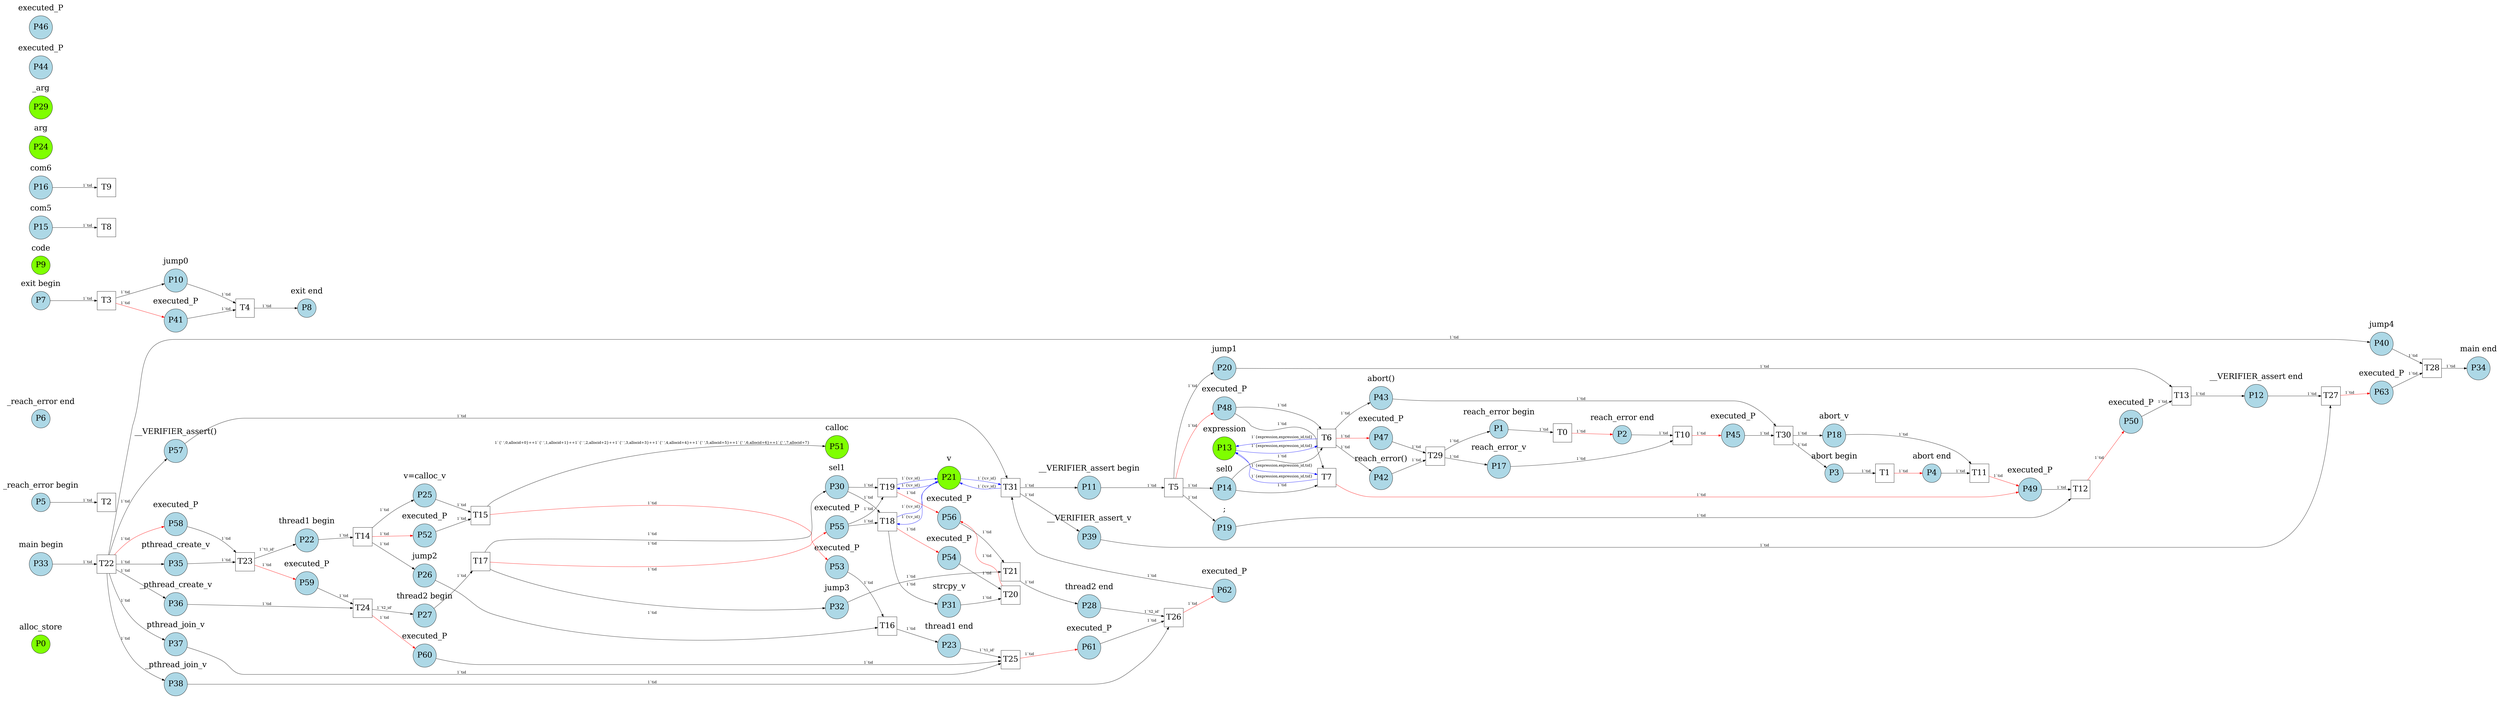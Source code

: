 digraph G{
rankdir = LR
subgraph cluster_P0{fontsize = 30;label="alloc_store";color="white"P0[shape=circle,fontsize = 30,width=1,style="filled",color="black",fillcolor="chartreuse"]}
subgraph cluster_P1{fontsize = 30;label="reach_error begin";color="white"P1[shape=circle,fontsize = 30,width=1,style="filled",color="black",fillcolor="lightblue"]}
subgraph cluster_P2{fontsize = 30;label="reach_error end";color="white"P2[shape=circle,fontsize = 30,width=1,style="filled",color="black",fillcolor="lightblue"]}
subgraph cluster_P3{fontsize = 30;label="abort begin";color="white"P3[shape=circle,fontsize = 30,width=1,style="filled",color="black",fillcolor="lightblue"]}
subgraph cluster_P4{fontsize = 30;label="abort end";color="white"P4[shape=circle,fontsize = 30,width=1,style="filled",color="black",fillcolor="lightblue"]}
subgraph cluster_P5{fontsize = 30;label="_reach_error begin";color="white"P5[shape=circle,fontsize = 30,width=1,style="filled",color="black",fillcolor="lightblue"]}
subgraph cluster_P6{fontsize = 30;label="_reach_error end";color="white"P6[shape=circle,fontsize = 30,width=1,style="filled",color="black",fillcolor="lightblue"]}
subgraph cluster_P7{fontsize = 30;label="exit begin";color="white"P7[shape=circle,fontsize = 30,width=1,style="filled",color="black",fillcolor="lightblue"]}
subgraph cluster_P8{fontsize = 30;label="exit end";color="white"P8[shape=circle,fontsize = 30,width=1,style="filled",color="black",fillcolor="lightblue"]}
subgraph cluster_P9{fontsize = 30;label="code";color="white"P9[shape=circle,fontsize = 30,width=1,style="filled",color="black",fillcolor="chartreuse"]}
subgraph cluster_P10{fontsize = 30;label="jump0";color="white"P10[shape=circle,fontsize = 30,width=1,style="filled",color="black",fillcolor="lightblue"]}
subgraph cluster_P11{fontsize = 30;label="__VERIFIER_assert begin";color="white"P11[shape=circle,fontsize = 30,width=1,style="filled",color="black",fillcolor="lightblue"]}
subgraph cluster_P12{fontsize = 30;label="__VERIFIER_assert end";color="white"P12[shape=circle,fontsize = 30,width=1,style="filled",color="black",fillcolor="lightblue"]}
subgraph cluster_P13{fontsize = 30;label="expression";color="white"P13[shape=circle,fontsize = 30,width=1,style="filled",color="black",fillcolor="chartreuse"]}
subgraph cluster_P14{fontsize = 30;label="sel0";color="white"P14[shape=circle,fontsize = 30,width=1,style="filled",color="black",fillcolor="lightblue"]}
subgraph cluster_P15{fontsize = 30;label="com5";color="white"P15[shape=circle,fontsize = 30,width=1,style="filled",color="black",fillcolor="lightblue"]}
subgraph cluster_P16{fontsize = 30;label="com6";color="white"P16[shape=circle,fontsize = 30,width=1,style="filled",color="black",fillcolor="lightblue"]}
subgraph cluster_P17{fontsize = 30;label="reach_error_v";color="white"P17[shape=circle,fontsize = 30,width=1,style="filled",color="black",fillcolor="lightblue"]}
subgraph cluster_P18{fontsize = 30;label="abort_v";color="white"P18[shape=circle,fontsize = 30,width=1,style="filled",color="black",fillcolor="lightblue"]}
subgraph cluster_P19{fontsize = 30;label=";";color="white"P19[shape=circle,fontsize = 30,width=1,style="filled",color="black",fillcolor="lightblue"]}
subgraph cluster_P20{fontsize = 30;label="jump1";color="white"P20[shape=circle,fontsize = 30,width=1,style="filled",color="black",fillcolor="lightblue"]}
subgraph cluster_P21{fontsize = 30;label="v";color="white"P21[shape=circle,fontsize = 30,width=1,style="filled",color="black",fillcolor="chartreuse"]}
subgraph cluster_P22{fontsize = 30;label="thread1 begin";color="white"P22[shape=circle,fontsize = 30,width=1,style="filled",color="black",fillcolor="lightblue"]}
subgraph cluster_P23{fontsize = 30;label="thread1 end";color="white"P23[shape=circle,fontsize = 30,width=1,style="filled",color="black",fillcolor="lightblue"]}
subgraph cluster_P24{fontsize = 30;label="arg";color="white"P24[shape=circle,fontsize = 30,width=1,style="filled",color="black",fillcolor="chartreuse"]}
subgraph cluster_P25{fontsize = 30;label="v=calloc_v";color="white"P25[shape=circle,fontsize = 30,width=1,style="filled",color="black",fillcolor="lightblue"]}
subgraph cluster_P26{fontsize = 30;label="jump2";color="white"P26[shape=circle,fontsize = 30,width=1,style="filled",color="black",fillcolor="lightblue"]}
subgraph cluster_P27{fontsize = 30;label="thread2 begin";color="white"P27[shape=circle,fontsize = 30,width=1,style="filled",color="black",fillcolor="lightblue"]}
subgraph cluster_P28{fontsize = 30;label="thread2 end";color="white"P28[shape=circle,fontsize = 30,width=1,style="filled",color="black",fillcolor="lightblue"]}
subgraph cluster_P29{fontsize = 30;label="_arg";color="white"P29[shape=circle,fontsize = 30,width=1,style="filled",color="black",fillcolor="chartreuse"]}
subgraph cluster_P30{fontsize = 30;label="sel1";color="white"P30[shape=circle,fontsize = 30,width=1,style="filled",color="black",fillcolor="lightblue"]}
subgraph cluster_P31{fontsize = 30;label="strcpy_v";color="white"P31[shape=circle,fontsize = 30,width=1,style="filled",color="black",fillcolor="lightblue"]}
subgraph cluster_P32{fontsize = 30;label="jump3";color="white"P32[shape=circle,fontsize = 30,width=1,style="filled",color="black",fillcolor="lightblue"]}
subgraph cluster_P33{fontsize = 30;label="main begin";color="white"P33[shape=circle,fontsize = 30,width=1,style="filled",color="black",fillcolor="lightblue"]}
subgraph cluster_P34{fontsize = 30;label="main end";color="white"P34[shape=circle,fontsize = 30,width=1,style="filled",color="black",fillcolor="lightblue"]}
subgraph cluster_P35{fontsize = 30;label="pthread_create_v";color="white"P35[shape=circle,fontsize = 30,width=1,style="filled",color="black",fillcolor="lightblue"]}
subgraph cluster_P36{fontsize = 30;label="_pthread_create_v";color="white"P36[shape=circle,fontsize = 30,width=1,style="filled",color="black",fillcolor="lightblue"]}
subgraph cluster_P37{fontsize = 30;label="pthread_join_v";color="white"P37[shape=circle,fontsize = 30,width=1,style="filled",color="black",fillcolor="lightblue"]}
subgraph cluster_P38{fontsize = 30;label="_pthread_join_v";color="white"P38[shape=circle,fontsize = 30,width=1,style="filled",color="black",fillcolor="lightblue"]}
subgraph cluster_P39{fontsize = 30;label="__VERIFIER_assert_v";color="white"P39[shape=circle,fontsize = 30,width=1,style="filled",color="black",fillcolor="lightblue"]}
subgraph cluster_P40{fontsize = 30;label="jump4";color="white"P40[shape=circle,fontsize = 30,width=1,style="filled",color="black",fillcolor="lightblue"]}
subgraph cluster_P41{fontsize = 30;label="executed_P";color="white"P41[shape=circle,fontsize = 30,width=1,style="filled",color="black",fillcolor="lightblue"]}
subgraph cluster_P42{fontsize = 30;label="reach_error()";color="white"P42[shape=circle,fontsize = 30,width=1,style="filled",color="black",fillcolor="lightblue"]}
subgraph cluster_P43{fontsize = 30;label="abort()";color="white"P43[shape=circle,fontsize = 30,width=1,style="filled",color="black",fillcolor="lightblue"]}
subgraph cluster_P44{fontsize = 30;label="executed_P";color="white"P44[shape=circle,fontsize = 30,width=1,style="filled",color="black",fillcolor="lightblue"]}
subgraph cluster_P45{fontsize = 30;label="executed_P";color="white"P45[shape=circle,fontsize = 30,width=1,style="filled",color="black",fillcolor="lightblue"]}
subgraph cluster_P46{fontsize = 30;label="executed_P";color="white"P46[shape=circle,fontsize = 30,width=1,style="filled",color="black",fillcolor="lightblue"]}
subgraph cluster_P47{fontsize = 30;label="executed_P";color="white"P47[shape=circle,fontsize = 30,width=1,style="filled",color="black",fillcolor="lightblue"]}
subgraph cluster_P48{fontsize = 30;label="executed_P";color="white"P48[shape=circle,fontsize = 30,width=1,style="filled",color="black",fillcolor="lightblue"]}
subgraph cluster_P49{fontsize = 30;label="executed_P";color="white"P49[shape=circle,fontsize = 30,width=1,style="filled",color="black",fillcolor="lightblue"]}
subgraph cluster_P50{fontsize = 30;label="executed_P";color="white"P50[shape=circle,fontsize = 30,width=1,style="filled",color="black",fillcolor="lightblue"]}
subgraph cluster_P51{fontsize = 30;label="calloc";color="white"P51[shape=circle,fontsize = 30,width=1,style="filled",color="black",fillcolor="chartreuse"]}
subgraph cluster_P52{fontsize = 30;label="executed_P";color="white"P52[shape=circle,fontsize = 30,width=1,style="filled",color="black",fillcolor="lightblue"]}
subgraph cluster_P53{fontsize = 30;label="executed_P";color="white"P53[shape=circle,fontsize = 30,width=1,style="filled",color="black",fillcolor="lightblue"]}
subgraph cluster_P54{fontsize = 30;label="executed_P";color="white"P54[shape=circle,fontsize = 30,width=1,style="filled",color="black",fillcolor="lightblue"]}
subgraph cluster_P55{fontsize = 30;label="executed_P";color="white"P55[shape=circle,fontsize = 30,width=1,style="filled",color="black",fillcolor="lightblue"]}
subgraph cluster_P56{fontsize = 30;label="executed_P";color="white"P56[shape=circle,fontsize = 30,width=1,style="filled",color="black",fillcolor="lightblue"]}
subgraph cluster_P57{fontsize = 30;label="__VERIFIER_assert()";color="white"P57[shape=circle,fontsize = 30,width=1,style="filled",color="black",fillcolor="lightblue"]}
subgraph cluster_P58{fontsize = 30;label="executed_P";color="white"P58[shape=circle,fontsize = 30,width=1,style="filled",color="black",fillcolor="lightblue"]}
subgraph cluster_P59{fontsize = 30;label="executed_P";color="white"P59[shape=circle,fontsize = 30,width=1,style="filled",color="black",fillcolor="lightblue"]}
subgraph cluster_P60{fontsize = 30;label="executed_P";color="white"P60[shape=circle,fontsize = 30,width=1,style="filled",color="black",fillcolor="lightblue"]}
subgraph cluster_P61{fontsize = 30;label="executed_P";color="white"P61[shape=circle,fontsize = 30,width=1,style="filled",color="black",fillcolor="lightblue"]}
subgraph cluster_P62{fontsize = 30;label="executed_P";color="white"P62[shape=circle,fontsize = 30,width=1,style="filled",color="black",fillcolor="lightblue"]}
subgraph cluster_P63{fontsize = 30;label="executed_P";color="white"P63[shape=circle,fontsize = 30,width=1,style="filled",color="black",fillcolor="lightblue"]}
T0[shape=box,fontsize = 30,width=1,height=1]
T1[shape=box,fontsize = 30,width=1,height=1]
T2[shape=box,fontsize = 30,width=1,height=1]
T3[shape=box,fontsize = 30,width=1,height=1]
T4[shape=box,fontsize = 30,width=1,height=1]
T5[shape=box,fontsize = 30,width=1,height=1]
T6[shape=box,fontsize = 30,width=1,height=1]
T7[shape=box,fontsize = 30,width=1,height=1]
T8[shape=box,fontsize = 30,width=1,height=1]
T9[shape=box,fontsize = 30,width=1,height=1]
T10[shape=box,fontsize = 30,width=1,height=1]
T11[shape=box,fontsize = 30,width=1,height=1]
T12[shape=box,fontsize = 30,width=1,height=1]
T13[shape=box,fontsize = 30,width=1,height=1]
T14[shape=box,fontsize = 30,width=1,height=1]
T15[shape=box,fontsize = 30,width=1,height=1]
T16[shape=box,fontsize = 30,width=1,height=1]
T17[shape=box,fontsize = 30,width=1,height=1]
T18[shape=box,fontsize = 30,width=1,height=1]
T19[shape=box,fontsize = 30,width=1,height=1]
T20[shape=box,fontsize = 30,width=1,height=1]
T21[shape=box,fontsize = 30,width=1,height=1]
T22[shape=box,fontsize = 30,width=1,height=1]
T23[shape=box,fontsize = 30,width=1,height=1]
T24[shape=box,fontsize = 30,width=1,height=1]
T25[shape=box,fontsize = 30,width=1,height=1]
T26[shape=box,fontsize = 30,width=1,height=1]
T27[shape=box,fontsize = 30,width=1,height=1]
T28[shape=box,fontsize = 30,width=1,height=1]
T29[shape=box,fontsize = 30,width=1,height=1]
T30[shape=box,fontsize = 30,width=1,height=1]
T31[shape=box,fontsize = 30,width=1,height=1]
P1->T0[label="1`tid"]
P3->T1[label="1`tid"]
P5->T2[label="1`tid"]
P7->T3[label="1`tid"]
P10->T4[label="1`tid"]
P11->T5[label="1`tid"]
P14->T6[label="1`tid"]
P14->T7[label="1`tid"]
P15->T8[label="1`tid"]
P16->T9[label="1`tid"]
P17->T10[label="1`tid"]
P18->T11[label="1`tid"]
P19->T12[label="1`tid"]
P20->T13[label="1`tid"]
P22->T14[label="1`tid"]
P25->T15[label="1`tid"]
P26->T16[label="1`tid"]
P27->T17[label="1`tid"]
P30->T18[label="1`tid"]
P30->T19[label="1`tid"]
P31->T20[label="1`tid"]
P32->T21[label="1`tid"]
P33->T22[label="1`tid"]
P35->T23[label="1`tid"]
P36->T24[label="1`tid"]
P37->T25[label="1`tid"]
P38->T26[label="1`tid"]
P39->T27[label="1`tid"]
P40->T28[label="1`tid"]
T0->P2[color="red",label="1`tid"]
T1->P4[color="red",label="1`tid"]
T4->P8[label="1`tid"]
T3->P10[label="1`tid"]
T3->P41[color="red",label="1`tid"]
P41->T4[label="1`tid"]
P42->T29[label="1`tid"]
T29->P1[label="1`tid"]
T29->P17[label="1`tid"]
P2->T10[label="1`tid"]
P43->T30[label="1`tid"]
T30->P3[label="1`tid"]
T30->P18[label="1`tid"]
P4->T11[label="1`tid"]
T10->P45[color="red",label="1`tid"]
P45->T30[label="1`tid"]
P13->T6[color="blue",label="1`{expression,expression_id,tid}"]
T6->P13[color="blue",label="1`{expression,expression_id,tid}"]
P13->T7[color="blue",label="1`{expression,expression_id,tid}"]
T7->P13[color="blue",label="1`{expression,expression_id,tid}"]
T6->P47[color="red",label="1`tid"]
T13->P12[label="1`tid"]
T5->P14[label="1`tid"]
T5->P48[color="red",label="1`tid"]
P48->T6[label="1`tid"]
P48->T7[label="1`tid"]
T5->P19[label="1`tid"]
T11->P49[color="red",label="1`tid"]
T7->P49[color="red",label="1`tid"]
P49->T12[label="1`tid"]
T5->P20[label="1`tid"]
T12->P50[color="red",label="1`tid"]
P50->T13[label="1`tid"]
T15->P51[label="1`{' ',0,allocid+0}++1`{' ',1,allocid+1}++1`{' ',2,allocid+2}++1`{' ',3,allocid+3}++1`{' ',4,allocid+4}++1`{' ',5,allocid+5}++1`{' ',6,allocid+6}++1`{' ',7,allocid+7}"]
T16->P23[label="1`tid"]
T14->P25[label="1`tid"]
T14->P52[color="red",label="1`tid"]
P52->T15[label="1`tid"]
T14->P26[label="1`tid"]
T15->P53[color="red",label="1`tid"]
P53->T16[label="1`tid"]
P21->T18[color="blue",label="1`{v,v_id}"]
T18->P21[color="blue",label="1`{v,v_id}"]
P21->T19[color="blue",label="1`{v,v_id}"]
T19->P21[color="blue",label="1`{v,v_id}"]
T18->P31[label="1`tid"]
T18->P54[color="red",label="1`tid"]
P54->T20[label="1`tid"]
T21->P28[label="1`tid"]
T17->P30[label="1`tid"]
T17->P55[color="red",label="1`tid"]
P55->T18[label="1`tid"]
P55->T19[label="1`tid"]
T17->P32[label="1`tid"]
T20->P56[color="red",label="1`tid"]
T19->P56[color="red",label="1`tid"]
P56->T21[label="1`tid"]
T23->P22[label="1`'t1_id'"]
T24->P27[label="1`'t2_id'"]
P23->T25[label="1`'t1_id'"]
P28->T26[label="1`'t2_id'"]
P57->T31[label="1`tid"]
P21->T31[color="blue",label="1`{v,v_id}"]
T31->P21[color="blue",label="1`{v,v_id}"]
T31->P11[label="1`tid"]
T31->P39[label="1`tid"]
P12->T27[label="1`tid"]
T28->P34[label="1`tid"]
T22->P35[label="1`tid"]
T22->P58[color="red",label="1`tid"]
P58->T23[label="1`tid"]
T22->P36[label="1`tid"]
T23->P59[color="red",label="1`tid"]
P59->T24[label="1`tid"]
T22->P37[label="1`tid"]
T24->P60[color="red",label="1`tid"]
P60->T25[label="1`tid"]
T22->P38[label="1`tid"]
T25->P61[color="red",label="1`tid"]
P61->T26[label="1`tid"]
T22->P57[label="1`tid"]
T26->P62[color="red",label="1`tid"]
P62->T31[label="1`tid"]
T22->P40[label="1`tid"]
T27->P63[color="red",label="1`tid"]
P63->T28[label="1`tid"]
T6->P42[label="1`tid"]
T6->P43[label="1`tid"]
P47->T29[label="1`tid"]
}
